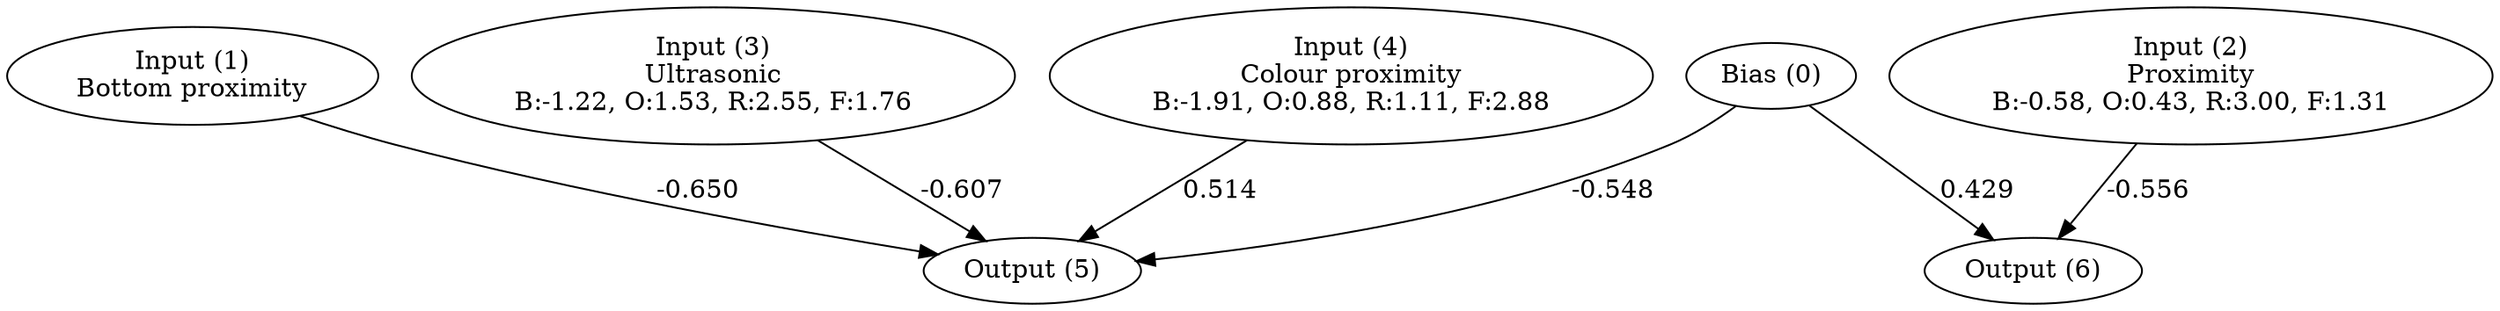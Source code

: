 digraph G {
  0 [ label="Bias (0)" ];
  1 [ label="Input (1)\nBottom proximity" ];
  2 [ label="Input (2)\nProximity\nB:-0.58, O:0.43, R:3.00, F:1.31" ];
  3 [ label="Input (3)\nUltrasonic\nB:-1.22, O:1.53, R:2.55, F:1.76" ];
  4 [ label="Input (4)\nColour proximity\nB:-1.91, O:0.88, R:1.11, F:2.88" ];
  5 [ label="Output (5)" ];
  6 [ label="Output (6)" ];
  { rank=same 0 1 2 3 4 }
  { rank=same 5 6 }
  0 -> 5 [ label="-0.548" ];
  0 -> 6 [ label="0.429" ];
  1 -> 5 [ label="-0.650" ];
  2 -> 6 [ label="-0.556" ];
  3 -> 5 [ label="-0.607" ];
  4 -> 5 [ label="0.514" ];
}
